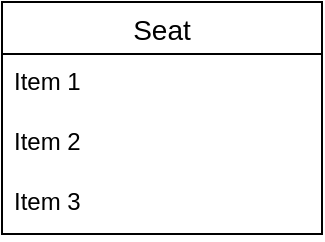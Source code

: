 <mxfile version="14.4.3" type="device"><diagram id="R2lEEEUBdFMjLlhIrx00" name="Page-1"><mxGraphModel dx="1106" dy="784" grid="1" gridSize="10" guides="1" tooltips="1" connect="1" arrows="1" fold="1" page="1" pageScale="1" pageWidth="850" pageHeight="1100" math="0" shadow="0" extFonts="Permanent Marker^https://fonts.googleapis.com/css?family=Permanent+Marker"><root><mxCell id="0"/><mxCell id="1" parent="0"/><mxCell id="sZPJfX1JwYAA4wRgAsNC-1" value="Seat" style="swimlane;fontStyle=0;childLayout=stackLayout;horizontal=1;startSize=26;horizontalStack=0;resizeParent=1;resizeParentMax=0;resizeLast=0;collapsible=1;marginBottom=0;align=center;fontSize=14;" vertex="1" parent="1"><mxGeometry x="240" y="320" width="160" height="116" as="geometry"/></mxCell><mxCell id="sZPJfX1JwYAA4wRgAsNC-2" value="Item 1" style="text;strokeColor=none;fillColor=none;spacingLeft=4;spacingRight=4;overflow=hidden;rotatable=0;points=[[0,0.5],[1,0.5]];portConstraint=eastwest;fontSize=12;" vertex="1" parent="sZPJfX1JwYAA4wRgAsNC-1"><mxGeometry y="26" width="160" height="30" as="geometry"/></mxCell><mxCell id="sZPJfX1JwYAA4wRgAsNC-3" value="Item 2" style="text;strokeColor=none;fillColor=none;spacingLeft=4;spacingRight=4;overflow=hidden;rotatable=0;points=[[0,0.5],[1,0.5]];portConstraint=eastwest;fontSize=12;" vertex="1" parent="sZPJfX1JwYAA4wRgAsNC-1"><mxGeometry y="56" width="160" height="30" as="geometry"/></mxCell><mxCell id="sZPJfX1JwYAA4wRgAsNC-4" value="Item 3" style="text;strokeColor=none;fillColor=none;spacingLeft=4;spacingRight=4;overflow=hidden;rotatable=0;points=[[0,0.5],[1,0.5]];portConstraint=eastwest;fontSize=12;" vertex="1" parent="sZPJfX1JwYAA4wRgAsNC-1"><mxGeometry y="86" width="160" height="30" as="geometry"/></mxCell></root></mxGraphModel></diagram></mxfile>